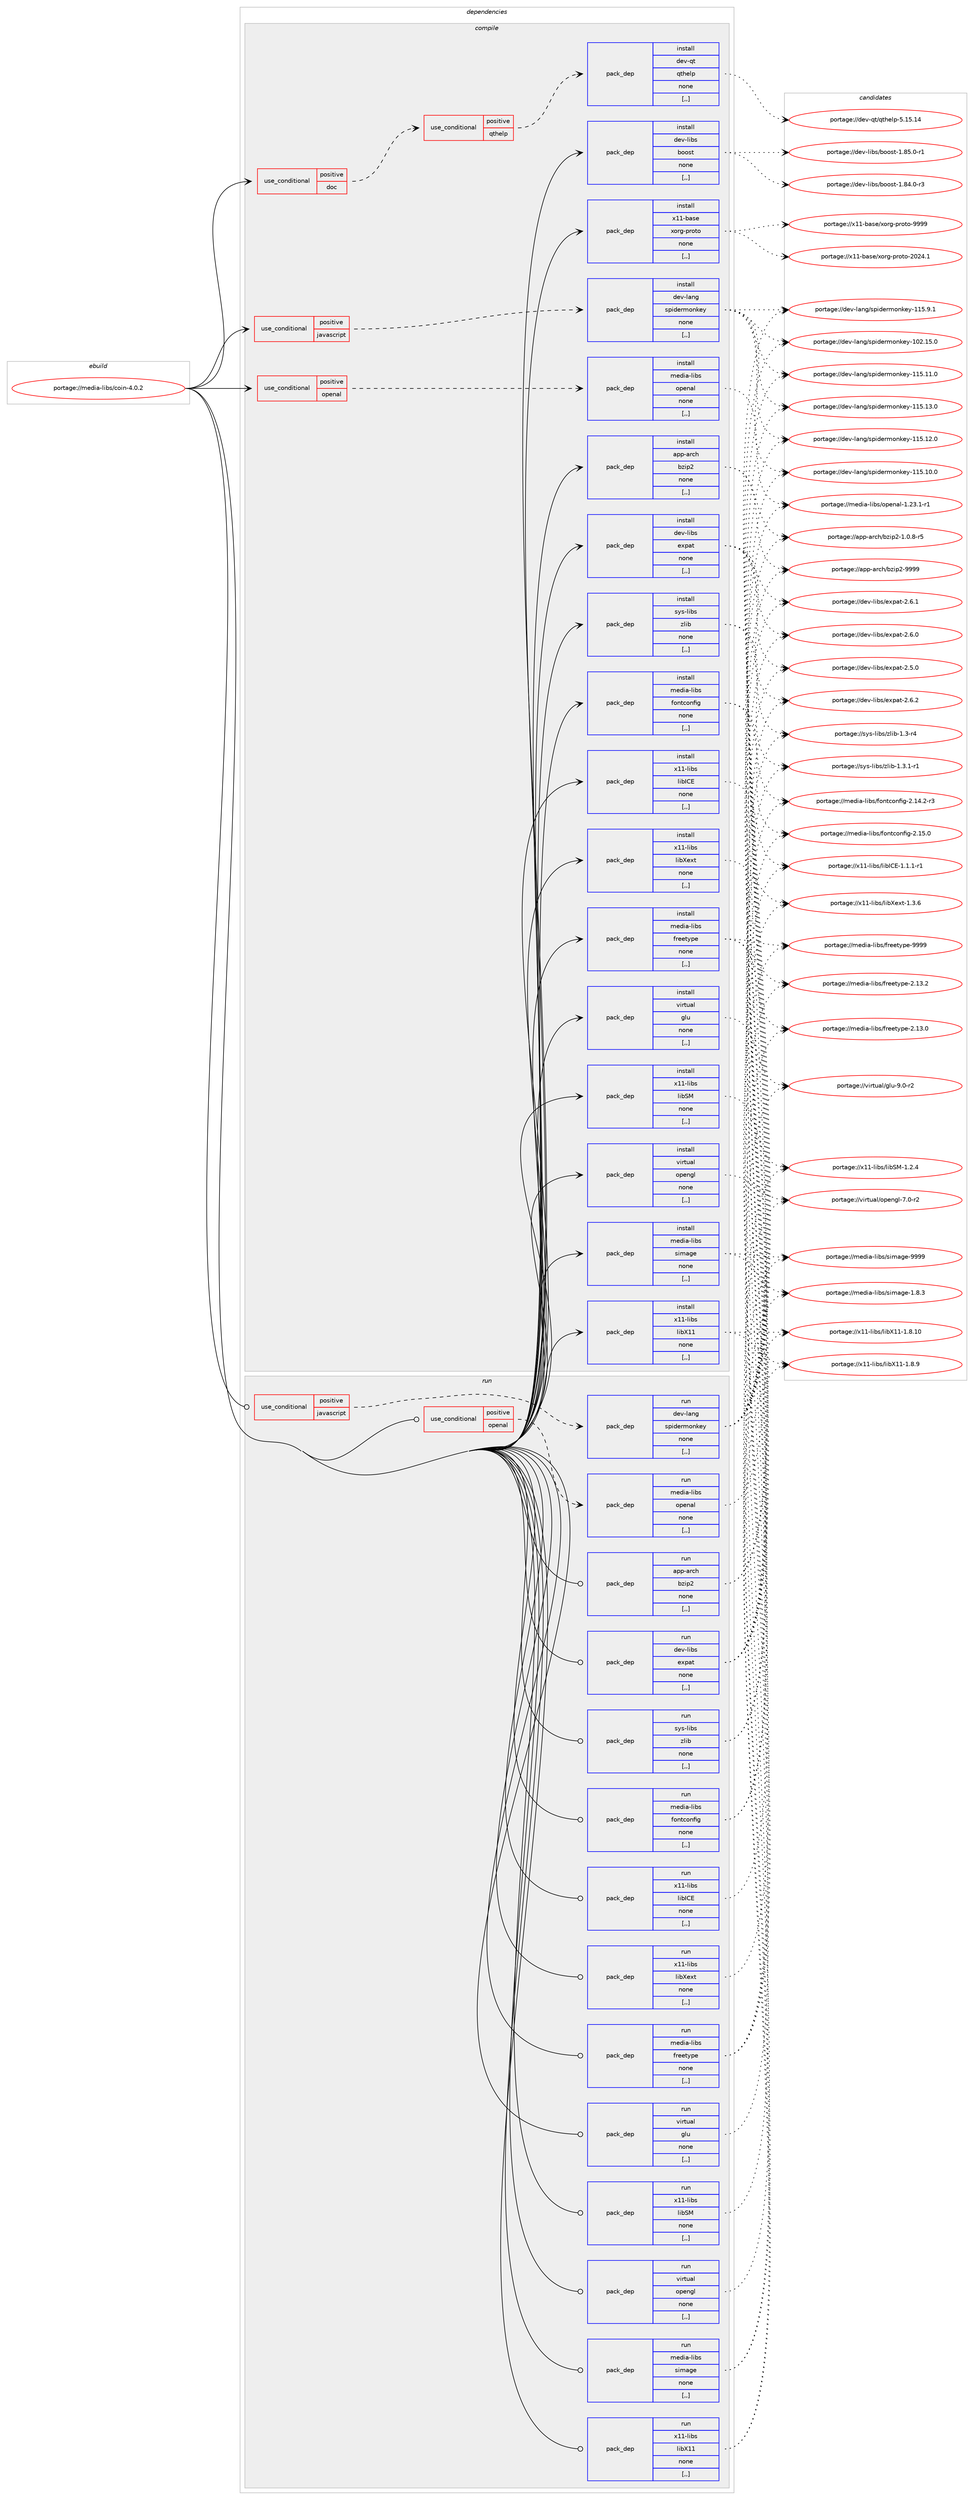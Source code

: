 digraph prolog {

# *************
# Graph options
# *************

newrank=true;
concentrate=true;
compound=true;
graph [rankdir=LR,fontname=Helvetica,fontsize=10,ranksep=1.5];#, ranksep=2.5, nodesep=0.2];
edge  [arrowhead=vee];
node  [fontname=Helvetica,fontsize=10];

# **********
# The ebuild
# **********

subgraph cluster_leftcol {
color=gray;
label=<<i>ebuild</i>>;
id [label="portage://media-libs/coin-4.0.2", color=red, width=4, href="../media-libs/coin-4.0.2.svg"];
}

# ****************
# The dependencies
# ****************

subgraph cluster_midcol {
color=gray;
label=<<i>dependencies</i>>;
subgraph cluster_compile {
fillcolor="#eeeeee";
style=filled;
label=<<i>compile</i>>;
subgraph cond74529 {
dependency296209 [label=<<TABLE BORDER="0" CELLBORDER="1" CELLSPACING="0" CELLPADDING="4"><TR><TD ROWSPAN="3" CELLPADDING="10">use_conditional</TD></TR><TR><TD>positive</TD></TR><TR><TD>doc</TD></TR></TABLE>>, shape=none, color=red];
subgraph cond74530 {
dependency296210 [label=<<TABLE BORDER="0" CELLBORDER="1" CELLSPACING="0" CELLPADDING="4"><TR><TD ROWSPAN="3" CELLPADDING="10">use_conditional</TD></TR><TR><TD>positive</TD></TR><TR><TD>qthelp</TD></TR></TABLE>>, shape=none, color=red];
subgraph pack219326 {
dependency296211 [label=<<TABLE BORDER="0" CELLBORDER="1" CELLSPACING="0" CELLPADDING="4" WIDTH="220"><TR><TD ROWSPAN="6" CELLPADDING="30">pack_dep</TD></TR><TR><TD WIDTH="110">install</TD></TR><TR><TD>dev-qt</TD></TR><TR><TD>qthelp</TD></TR><TR><TD>none</TD></TR><TR><TD>[,,]</TD></TR></TABLE>>, shape=none, color=blue];
}
dependency296210:e -> dependency296211:w [weight=20,style="dashed",arrowhead="vee"];
}
dependency296209:e -> dependency296210:w [weight=20,style="dashed",arrowhead="vee"];
}
id:e -> dependency296209:w [weight=20,style="solid",arrowhead="vee"];
subgraph cond74531 {
dependency296212 [label=<<TABLE BORDER="0" CELLBORDER="1" CELLSPACING="0" CELLPADDING="4"><TR><TD ROWSPAN="3" CELLPADDING="10">use_conditional</TD></TR><TR><TD>positive</TD></TR><TR><TD>javascript</TD></TR></TABLE>>, shape=none, color=red];
subgraph pack219327 {
dependency296213 [label=<<TABLE BORDER="0" CELLBORDER="1" CELLSPACING="0" CELLPADDING="4" WIDTH="220"><TR><TD ROWSPAN="6" CELLPADDING="30">pack_dep</TD></TR><TR><TD WIDTH="110">install</TD></TR><TR><TD>dev-lang</TD></TR><TR><TD>spidermonkey</TD></TR><TR><TD>none</TD></TR><TR><TD>[,,]</TD></TR></TABLE>>, shape=none, color=blue];
}
dependency296212:e -> dependency296213:w [weight=20,style="dashed",arrowhead="vee"];
}
id:e -> dependency296212:w [weight=20,style="solid",arrowhead="vee"];
subgraph cond74532 {
dependency296214 [label=<<TABLE BORDER="0" CELLBORDER="1" CELLSPACING="0" CELLPADDING="4"><TR><TD ROWSPAN="3" CELLPADDING="10">use_conditional</TD></TR><TR><TD>positive</TD></TR><TR><TD>openal</TD></TR></TABLE>>, shape=none, color=red];
subgraph pack219328 {
dependency296215 [label=<<TABLE BORDER="0" CELLBORDER="1" CELLSPACING="0" CELLPADDING="4" WIDTH="220"><TR><TD ROWSPAN="6" CELLPADDING="30">pack_dep</TD></TR><TR><TD WIDTH="110">install</TD></TR><TR><TD>media-libs</TD></TR><TR><TD>openal</TD></TR><TR><TD>none</TD></TR><TR><TD>[,,]</TD></TR></TABLE>>, shape=none, color=blue];
}
dependency296214:e -> dependency296215:w [weight=20,style="dashed",arrowhead="vee"];
}
id:e -> dependency296214:w [weight=20,style="solid",arrowhead="vee"];
subgraph pack219329 {
dependency296216 [label=<<TABLE BORDER="0" CELLBORDER="1" CELLSPACING="0" CELLPADDING="4" WIDTH="220"><TR><TD ROWSPAN="6" CELLPADDING="30">pack_dep</TD></TR><TR><TD WIDTH="110">install</TD></TR><TR><TD>app-arch</TD></TR><TR><TD>bzip2</TD></TR><TR><TD>none</TD></TR><TR><TD>[,,]</TD></TR></TABLE>>, shape=none, color=blue];
}
id:e -> dependency296216:w [weight=20,style="solid",arrowhead="vee"];
subgraph pack219330 {
dependency296217 [label=<<TABLE BORDER="0" CELLBORDER="1" CELLSPACING="0" CELLPADDING="4" WIDTH="220"><TR><TD ROWSPAN="6" CELLPADDING="30">pack_dep</TD></TR><TR><TD WIDTH="110">install</TD></TR><TR><TD>dev-libs</TD></TR><TR><TD>boost</TD></TR><TR><TD>none</TD></TR><TR><TD>[,,]</TD></TR></TABLE>>, shape=none, color=blue];
}
id:e -> dependency296217:w [weight=20,style="solid",arrowhead="vee"];
subgraph pack219331 {
dependency296218 [label=<<TABLE BORDER="0" CELLBORDER="1" CELLSPACING="0" CELLPADDING="4" WIDTH="220"><TR><TD ROWSPAN="6" CELLPADDING="30">pack_dep</TD></TR><TR><TD WIDTH="110">install</TD></TR><TR><TD>dev-libs</TD></TR><TR><TD>expat</TD></TR><TR><TD>none</TD></TR><TR><TD>[,,]</TD></TR></TABLE>>, shape=none, color=blue];
}
id:e -> dependency296218:w [weight=20,style="solid",arrowhead="vee"];
subgraph pack219332 {
dependency296219 [label=<<TABLE BORDER="0" CELLBORDER="1" CELLSPACING="0" CELLPADDING="4" WIDTH="220"><TR><TD ROWSPAN="6" CELLPADDING="30">pack_dep</TD></TR><TR><TD WIDTH="110">install</TD></TR><TR><TD>media-libs</TD></TR><TR><TD>fontconfig</TD></TR><TR><TD>none</TD></TR><TR><TD>[,,]</TD></TR></TABLE>>, shape=none, color=blue];
}
id:e -> dependency296219:w [weight=20,style="solid",arrowhead="vee"];
subgraph pack219333 {
dependency296220 [label=<<TABLE BORDER="0" CELLBORDER="1" CELLSPACING="0" CELLPADDING="4" WIDTH="220"><TR><TD ROWSPAN="6" CELLPADDING="30">pack_dep</TD></TR><TR><TD WIDTH="110">install</TD></TR><TR><TD>media-libs</TD></TR><TR><TD>freetype</TD></TR><TR><TD>none</TD></TR><TR><TD>[,,]</TD></TR></TABLE>>, shape=none, color=blue];
}
id:e -> dependency296220:w [weight=20,style="solid",arrowhead="vee"];
subgraph pack219334 {
dependency296221 [label=<<TABLE BORDER="0" CELLBORDER="1" CELLSPACING="0" CELLPADDING="4" WIDTH="220"><TR><TD ROWSPAN="6" CELLPADDING="30">pack_dep</TD></TR><TR><TD WIDTH="110">install</TD></TR><TR><TD>media-libs</TD></TR><TR><TD>simage</TD></TR><TR><TD>none</TD></TR><TR><TD>[,,]</TD></TR></TABLE>>, shape=none, color=blue];
}
id:e -> dependency296221:w [weight=20,style="solid",arrowhead="vee"];
subgraph pack219335 {
dependency296222 [label=<<TABLE BORDER="0" CELLBORDER="1" CELLSPACING="0" CELLPADDING="4" WIDTH="220"><TR><TD ROWSPAN="6" CELLPADDING="30">pack_dep</TD></TR><TR><TD WIDTH="110">install</TD></TR><TR><TD>sys-libs</TD></TR><TR><TD>zlib</TD></TR><TR><TD>none</TD></TR><TR><TD>[,,]</TD></TR></TABLE>>, shape=none, color=blue];
}
id:e -> dependency296222:w [weight=20,style="solid",arrowhead="vee"];
subgraph pack219336 {
dependency296223 [label=<<TABLE BORDER="0" CELLBORDER="1" CELLSPACING="0" CELLPADDING="4" WIDTH="220"><TR><TD ROWSPAN="6" CELLPADDING="30">pack_dep</TD></TR><TR><TD WIDTH="110">install</TD></TR><TR><TD>virtual</TD></TR><TR><TD>glu</TD></TR><TR><TD>none</TD></TR><TR><TD>[,,]</TD></TR></TABLE>>, shape=none, color=blue];
}
id:e -> dependency296223:w [weight=20,style="solid",arrowhead="vee"];
subgraph pack219337 {
dependency296224 [label=<<TABLE BORDER="0" CELLBORDER="1" CELLSPACING="0" CELLPADDING="4" WIDTH="220"><TR><TD ROWSPAN="6" CELLPADDING="30">pack_dep</TD></TR><TR><TD WIDTH="110">install</TD></TR><TR><TD>virtual</TD></TR><TR><TD>opengl</TD></TR><TR><TD>none</TD></TR><TR><TD>[,,]</TD></TR></TABLE>>, shape=none, color=blue];
}
id:e -> dependency296224:w [weight=20,style="solid",arrowhead="vee"];
subgraph pack219338 {
dependency296225 [label=<<TABLE BORDER="0" CELLBORDER="1" CELLSPACING="0" CELLPADDING="4" WIDTH="220"><TR><TD ROWSPAN="6" CELLPADDING="30">pack_dep</TD></TR><TR><TD WIDTH="110">install</TD></TR><TR><TD>x11-base</TD></TR><TR><TD>xorg-proto</TD></TR><TR><TD>none</TD></TR><TR><TD>[,,]</TD></TR></TABLE>>, shape=none, color=blue];
}
id:e -> dependency296225:w [weight=20,style="solid",arrowhead="vee"];
subgraph pack219339 {
dependency296226 [label=<<TABLE BORDER="0" CELLBORDER="1" CELLSPACING="0" CELLPADDING="4" WIDTH="220"><TR><TD ROWSPAN="6" CELLPADDING="30">pack_dep</TD></TR><TR><TD WIDTH="110">install</TD></TR><TR><TD>x11-libs</TD></TR><TR><TD>libICE</TD></TR><TR><TD>none</TD></TR><TR><TD>[,,]</TD></TR></TABLE>>, shape=none, color=blue];
}
id:e -> dependency296226:w [weight=20,style="solid",arrowhead="vee"];
subgraph pack219340 {
dependency296227 [label=<<TABLE BORDER="0" CELLBORDER="1" CELLSPACING="0" CELLPADDING="4" WIDTH="220"><TR><TD ROWSPAN="6" CELLPADDING="30">pack_dep</TD></TR><TR><TD WIDTH="110">install</TD></TR><TR><TD>x11-libs</TD></TR><TR><TD>libSM</TD></TR><TR><TD>none</TD></TR><TR><TD>[,,]</TD></TR></TABLE>>, shape=none, color=blue];
}
id:e -> dependency296227:w [weight=20,style="solid",arrowhead="vee"];
subgraph pack219341 {
dependency296228 [label=<<TABLE BORDER="0" CELLBORDER="1" CELLSPACING="0" CELLPADDING="4" WIDTH="220"><TR><TD ROWSPAN="6" CELLPADDING="30">pack_dep</TD></TR><TR><TD WIDTH="110">install</TD></TR><TR><TD>x11-libs</TD></TR><TR><TD>libX11</TD></TR><TR><TD>none</TD></TR><TR><TD>[,,]</TD></TR></TABLE>>, shape=none, color=blue];
}
id:e -> dependency296228:w [weight=20,style="solid",arrowhead="vee"];
subgraph pack219342 {
dependency296229 [label=<<TABLE BORDER="0" CELLBORDER="1" CELLSPACING="0" CELLPADDING="4" WIDTH="220"><TR><TD ROWSPAN="6" CELLPADDING="30">pack_dep</TD></TR><TR><TD WIDTH="110">install</TD></TR><TR><TD>x11-libs</TD></TR><TR><TD>libXext</TD></TR><TR><TD>none</TD></TR><TR><TD>[,,]</TD></TR></TABLE>>, shape=none, color=blue];
}
id:e -> dependency296229:w [weight=20,style="solid",arrowhead="vee"];
}
subgraph cluster_compileandrun {
fillcolor="#eeeeee";
style=filled;
label=<<i>compile and run</i>>;
}
subgraph cluster_run {
fillcolor="#eeeeee";
style=filled;
label=<<i>run</i>>;
subgraph cond74533 {
dependency296230 [label=<<TABLE BORDER="0" CELLBORDER="1" CELLSPACING="0" CELLPADDING="4"><TR><TD ROWSPAN="3" CELLPADDING="10">use_conditional</TD></TR><TR><TD>positive</TD></TR><TR><TD>javascript</TD></TR></TABLE>>, shape=none, color=red];
subgraph pack219343 {
dependency296231 [label=<<TABLE BORDER="0" CELLBORDER="1" CELLSPACING="0" CELLPADDING="4" WIDTH="220"><TR><TD ROWSPAN="6" CELLPADDING="30">pack_dep</TD></TR><TR><TD WIDTH="110">run</TD></TR><TR><TD>dev-lang</TD></TR><TR><TD>spidermonkey</TD></TR><TR><TD>none</TD></TR><TR><TD>[,,]</TD></TR></TABLE>>, shape=none, color=blue];
}
dependency296230:e -> dependency296231:w [weight=20,style="dashed",arrowhead="vee"];
}
id:e -> dependency296230:w [weight=20,style="solid",arrowhead="odot"];
subgraph cond74534 {
dependency296232 [label=<<TABLE BORDER="0" CELLBORDER="1" CELLSPACING="0" CELLPADDING="4"><TR><TD ROWSPAN="3" CELLPADDING="10">use_conditional</TD></TR><TR><TD>positive</TD></TR><TR><TD>openal</TD></TR></TABLE>>, shape=none, color=red];
subgraph pack219344 {
dependency296233 [label=<<TABLE BORDER="0" CELLBORDER="1" CELLSPACING="0" CELLPADDING="4" WIDTH="220"><TR><TD ROWSPAN="6" CELLPADDING="30">pack_dep</TD></TR><TR><TD WIDTH="110">run</TD></TR><TR><TD>media-libs</TD></TR><TR><TD>openal</TD></TR><TR><TD>none</TD></TR><TR><TD>[,,]</TD></TR></TABLE>>, shape=none, color=blue];
}
dependency296232:e -> dependency296233:w [weight=20,style="dashed",arrowhead="vee"];
}
id:e -> dependency296232:w [weight=20,style="solid",arrowhead="odot"];
subgraph pack219345 {
dependency296234 [label=<<TABLE BORDER="0" CELLBORDER="1" CELLSPACING="0" CELLPADDING="4" WIDTH="220"><TR><TD ROWSPAN="6" CELLPADDING="30">pack_dep</TD></TR><TR><TD WIDTH="110">run</TD></TR><TR><TD>app-arch</TD></TR><TR><TD>bzip2</TD></TR><TR><TD>none</TD></TR><TR><TD>[,,]</TD></TR></TABLE>>, shape=none, color=blue];
}
id:e -> dependency296234:w [weight=20,style="solid",arrowhead="odot"];
subgraph pack219346 {
dependency296235 [label=<<TABLE BORDER="0" CELLBORDER="1" CELLSPACING="0" CELLPADDING="4" WIDTH="220"><TR><TD ROWSPAN="6" CELLPADDING="30">pack_dep</TD></TR><TR><TD WIDTH="110">run</TD></TR><TR><TD>dev-libs</TD></TR><TR><TD>expat</TD></TR><TR><TD>none</TD></TR><TR><TD>[,,]</TD></TR></TABLE>>, shape=none, color=blue];
}
id:e -> dependency296235:w [weight=20,style="solid",arrowhead="odot"];
subgraph pack219347 {
dependency296236 [label=<<TABLE BORDER="0" CELLBORDER="1" CELLSPACING="0" CELLPADDING="4" WIDTH="220"><TR><TD ROWSPAN="6" CELLPADDING="30">pack_dep</TD></TR><TR><TD WIDTH="110">run</TD></TR><TR><TD>media-libs</TD></TR><TR><TD>fontconfig</TD></TR><TR><TD>none</TD></TR><TR><TD>[,,]</TD></TR></TABLE>>, shape=none, color=blue];
}
id:e -> dependency296236:w [weight=20,style="solid",arrowhead="odot"];
subgraph pack219348 {
dependency296237 [label=<<TABLE BORDER="0" CELLBORDER="1" CELLSPACING="0" CELLPADDING="4" WIDTH="220"><TR><TD ROWSPAN="6" CELLPADDING="30">pack_dep</TD></TR><TR><TD WIDTH="110">run</TD></TR><TR><TD>media-libs</TD></TR><TR><TD>freetype</TD></TR><TR><TD>none</TD></TR><TR><TD>[,,]</TD></TR></TABLE>>, shape=none, color=blue];
}
id:e -> dependency296237:w [weight=20,style="solid",arrowhead="odot"];
subgraph pack219349 {
dependency296238 [label=<<TABLE BORDER="0" CELLBORDER="1" CELLSPACING="0" CELLPADDING="4" WIDTH="220"><TR><TD ROWSPAN="6" CELLPADDING="30">pack_dep</TD></TR><TR><TD WIDTH="110">run</TD></TR><TR><TD>media-libs</TD></TR><TR><TD>simage</TD></TR><TR><TD>none</TD></TR><TR><TD>[,,]</TD></TR></TABLE>>, shape=none, color=blue];
}
id:e -> dependency296238:w [weight=20,style="solid",arrowhead="odot"];
subgraph pack219350 {
dependency296239 [label=<<TABLE BORDER="0" CELLBORDER="1" CELLSPACING="0" CELLPADDING="4" WIDTH="220"><TR><TD ROWSPAN="6" CELLPADDING="30">pack_dep</TD></TR><TR><TD WIDTH="110">run</TD></TR><TR><TD>sys-libs</TD></TR><TR><TD>zlib</TD></TR><TR><TD>none</TD></TR><TR><TD>[,,]</TD></TR></TABLE>>, shape=none, color=blue];
}
id:e -> dependency296239:w [weight=20,style="solid",arrowhead="odot"];
subgraph pack219351 {
dependency296240 [label=<<TABLE BORDER="0" CELLBORDER="1" CELLSPACING="0" CELLPADDING="4" WIDTH="220"><TR><TD ROWSPAN="6" CELLPADDING="30">pack_dep</TD></TR><TR><TD WIDTH="110">run</TD></TR><TR><TD>virtual</TD></TR><TR><TD>glu</TD></TR><TR><TD>none</TD></TR><TR><TD>[,,]</TD></TR></TABLE>>, shape=none, color=blue];
}
id:e -> dependency296240:w [weight=20,style="solid",arrowhead="odot"];
subgraph pack219352 {
dependency296241 [label=<<TABLE BORDER="0" CELLBORDER="1" CELLSPACING="0" CELLPADDING="4" WIDTH="220"><TR><TD ROWSPAN="6" CELLPADDING="30">pack_dep</TD></TR><TR><TD WIDTH="110">run</TD></TR><TR><TD>virtual</TD></TR><TR><TD>opengl</TD></TR><TR><TD>none</TD></TR><TR><TD>[,,]</TD></TR></TABLE>>, shape=none, color=blue];
}
id:e -> dependency296241:w [weight=20,style="solid",arrowhead="odot"];
subgraph pack219353 {
dependency296242 [label=<<TABLE BORDER="0" CELLBORDER="1" CELLSPACING="0" CELLPADDING="4" WIDTH="220"><TR><TD ROWSPAN="6" CELLPADDING="30">pack_dep</TD></TR><TR><TD WIDTH="110">run</TD></TR><TR><TD>x11-libs</TD></TR><TR><TD>libICE</TD></TR><TR><TD>none</TD></TR><TR><TD>[,,]</TD></TR></TABLE>>, shape=none, color=blue];
}
id:e -> dependency296242:w [weight=20,style="solid",arrowhead="odot"];
subgraph pack219354 {
dependency296243 [label=<<TABLE BORDER="0" CELLBORDER="1" CELLSPACING="0" CELLPADDING="4" WIDTH="220"><TR><TD ROWSPAN="6" CELLPADDING="30">pack_dep</TD></TR><TR><TD WIDTH="110">run</TD></TR><TR><TD>x11-libs</TD></TR><TR><TD>libSM</TD></TR><TR><TD>none</TD></TR><TR><TD>[,,]</TD></TR></TABLE>>, shape=none, color=blue];
}
id:e -> dependency296243:w [weight=20,style="solid",arrowhead="odot"];
subgraph pack219355 {
dependency296244 [label=<<TABLE BORDER="0" CELLBORDER="1" CELLSPACING="0" CELLPADDING="4" WIDTH="220"><TR><TD ROWSPAN="6" CELLPADDING="30">pack_dep</TD></TR><TR><TD WIDTH="110">run</TD></TR><TR><TD>x11-libs</TD></TR><TR><TD>libX11</TD></TR><TR><TD>none</TD></TR><TR><TD>[,,]</TD></TR></TABLE>>, shape=none, color=blue];
}
id:e -> dependency296244:w [weight=20,style="solid",arrowhead="odot"];
subgraph pack219356 {
dependency296245 [label=<<TABLE BORDER="0" CELLBORDER="1" CELLSPACING="0" CELLPADDING="4" WIDTH="220"><TR><TD ROWSPAN="6" CELLPADDING="30">pack_dep</TD></TR><TR><TD WIDTH="110">run</TD></TR><TR><TD>x11-libs</TD></TR><TR><TD>libXext</TD></TR><TR><TD>none</TD></TR><TR><TD>[,,]</TD></TR></TABLE>>, shape=none, color=blue];
}
id:e -> dependency296245:w [weight=20,style="solid",arrowhead="odot"];
}
}

# **************
# The candidates
# **************

subgraph cluster_choices {
rank=same;
color=gray;
label=<<i>candidates</i>>;

subgraph choice219326 {
color=black;
nodesep=1;
choice10010111845113116471131161041011081124553464953464952 [label="portage://dev-qt/qthelp-5.15.14", color=red, width=4,href="../dev-qt/qthelp-5.15.14.svg"];
dependency296211:e -> choice10010111845113116471131161041011081124553464953464952:w [style=dotted,weight="100"];
}
subgraph choice219327 {
color=black;
nodesep=1;
choice100101118451089711010347115112105100101114109111110107101121454949534649514648 [label="portage://dev-lang/spidermonkey-115.13.0", color=red, width=4,href="../dev-lang/spidermonkey-115.13.0.svg"];
choice100101118451089711010347115112105100101114109111110107101121454949534649504648 [label="portage://dev-lang/spidermonkey-115.12.0", color=red, width=4,href="../dev-lang/spidermonkey-115.12.0.svg"];
choice100101118451089711010347115112105100101114109111110107101121454949534649494648 [label="portage://dev-lang/spidermonkey-115.11.0", color=red, width=4,href="../dev-lang/spidermonkey-115.11.0.svg"];
choice100101118451089711010347115112105100101114109111110107101121454949534649484648 [label="portage://dev-lang/spidermonkey-115.10.0", color=red, width=4,href="../dev-lang/spidermonkey-115.10.0.svg"];
choice1001011184510897110103471151121051001011141091111101071011214549495346574649 [label="portage://dev-lang/spidermonkey-115.9.1", color=red, width=4,href="../dev-lang/spidermonkey-115.9.1.svg"];
choice100101118451089711010347115112105100101114109111110107101121454948504649534648 [label="portage://dev-lang/spidermonkey-102.15.0", color=red, width=4,href="../dev-lang/spidermonkey-102.15.0.svg"];
dependency296213:e -> choice100101118451089711010347115112105100101114109111110107101121454949534649514648:w [style=dotted,weight="100"];
dependency296213:e -> choice100101118451089711010347115112105100101114109111110107101121454949534649504648:w [style=dotted,weight="100"];
dependency296213:e -> choice100101118451089711010347115112105100101114109111110107101121454949534649494648:w [style=dotted,weight="100"];
dependency296213:e -> choice100101118451089711010347115112105100101114109111110107101121454949534649484648:w [style=dotted,weight="100"];
dependency296213:e -> choice1001011184510897110103471151121051001011141091111101071011214549495346574649:w [style=dotted,weight="100"];
dependency296213:e -> choice100101118451089711010347115112105100101114109111110107101121454948504649534648:w [style=dotted,weight="100"];
}
subgraph choice219328 {
color=black;
nodesep=1;
choice1091011001059745108105981154711111210111097108454946505146494511449 [label="portage://media-libs/openal-1.23.1-r1", color=red, width=4,href="../media-libs/openal-1.23.1-r1.svg"];
dependency296215:e -> choice1091011001059745108105981154711111210111097108454946505146494511449:w [style=dotted,weight="100"];
}
subgraph choice219329 {
color=black;
nodesep=1;
choice971121124597114991044798122105112504557575757 [label="portage://app-arch/bzip2-9999", color=red, width=4,href="../app-arch/bzip2-9999.svg"];
choice971121124597114991044798122105112504549464846564511453 [label="portage://app-arch/bzip2-1.0.8-r5", color=red, width=4,href="../app-arch/bzip2-1.0.8-r5.svg"];
dependency296216:e -> choice971121124597114991044798122105112504557575757:w [style=dotted,weight="100"];
dependency296216:e -> choice971121124597114991044798122105112504549464846564511453:w [style=dotted,weight="100"];
}
subgraph choice219330 {
color=black;
nodesep=1;
choice10010111845108105981154798111111115116454946565346484511449 [label="portage://dev-libs/boost-1.85.0-r1", color=red, width=4,href="../dev-libs/boost-1.85.0-r1.svg"];
choice10010111845108105981154798111111115116454946565246484511451 [label="portage://dev-libs/boost-1.84.0-r3", color=red, width=4,href="../dev-libs/boost-1.84.0-r3.svg"];
dependency296217:e -> choice10010111845108105981154798111111115116454946565346484511449:w [style=dotted,weight="100"];
dependency296217:e -> choice10010111845108105981154798111111115116454946565246484511451:w [style=dotted,weight="100"];
}
subgraph choice219331 {
color=black;
nodesep=1;
choice10010111845108105981154710112011297116455046544650 [label="portage://dev-libs/expat-2.6.2", color=red, width=4,href="../dev-libs/expat-2.6.2.svg"];
choice10010111845108105981154710112011297116455046544649 [label="portage://dev-libs/expat-2.6.1", color=red, width=4,href="../dev-libs/expat-2.6.1.svg"];
choice10010111845108105981154710112011297116455046544648 [label="portage://dev-libs/expat-2.6.0", color=red, width=4,href="../dev-libs/expat-2.6.0.svg"];
choice10010111845108105981154710112011297116455046534648 [label="portage://dev-libs/expat-2.5.0", color=red, width=4,href="../dev-libs/expat-2.5.0.svg"];
dependency296218:e -> choice10010111845108105981154710112011297116455046544650:w [style=dotted,weight="100"];
dependency296218:e -> choice10010111845108105981154710112011297116455046544649:w [style=dotted,weight="100"];
dependency296218:e -> choice10010111845108105981154710112011297116455046544648:w [style=dotted,weight="100"];
dependency296218:e -> choice10010111845108105981154710112011297116455046534648:w [style=dotted,weight="100"];
}
subgraph choice219332 {
color=black;
nodesep=1;
choice109101100105974510810598115471021111101169911111010210510345504649534648 [label="portage://media-libs/fontconfig-2.15.0", color=red, width=4,href="../media-libs/fontconfig-2.15.0.svg"];
choice1091011001059745108105981154710211111011699111110102105103455046495246504511451 [label="portage://media-libs/fontconfig-2.14.2-r3", color=red, width=4,href="../media-libs/fontconfig-2.14.2-r3.svg"];
dependency296219:e -> choice109101100105974510810598115471021111101169911111010210510345504649534648:w [style=dotted,weight="100"];
dependency296219:e -> choice1091011001059745108105981154710211111011699111110102105103455046495246504511451:w [style=dotted,weight="100"];
}
subgraph choice219333 {
color=black;
nodesep=1;
choice109101100105974510810598115471021141011011161211121014557575757 [label="portage://media-libs/freetype-9999", color=red, width=4,href="../media-libs/freetype-9999.svg"];
choice1091011001059745108105981154710211410110111612111210145504649514650 [label="portage://media-libs/freetype-2.13.2", color=red, width=4,href="../media-libs/freetype-2.13.2.svg"];
choice1091011001059745108105981154710211410110111612111210145504649514648 [label="portage://media-libs/freetype-2.13.0", color=red, width=4,href="../media-libs/freetype-2.13.0.svg"];
dependency296220:e -> choice109101100105974510810598115471021141011011161211121014557575757:w [style=dotted,weight="100"];
dependency296220:e -> choice1091011001059745108105981154710211410110111612111210145504649514650:w [style=dotted,weight="100"];
dependency296220:e -> choice1091011001059745108105981154710211410110111612111210145504649514648:w [style=dotted,weight="100"];
}
subgraph choice219334 {
color=black;
nodesep=1;
choice10910110010597451081059811547115105109971031014557575757 [label="portage://media-libs/simage-9999", color=red, width=4,href="../media-libs/simage-9999.svg"];
choice1091011001059745108105981154711510510997103101454946564651 [label="portage://media-libs/simage-1.8.3", color=red, width=4,href="../media-libs/simage-1.8.3.svg"];
dependency296221:e -> choice10910110010597451081059811547115105109971031014557575757:w [style=dotted,weight="100"];
dependency296221:e -> choice1091011001059745108105981154711510510997103101454946564651:w [style=dotted,weight="100"];
}
subgraph choice219335 {
color=black;
nodesep=1;
choice115121115451081059811547122108105984549465146494511449 [label="portage://sys-libs/zlib-1.3.1-r1", color=red, width=4,href="../sys-libs/zlib-1.3.1-r1.svg"];
choice11512111545108105981154712210810598454946514511452 [label="portage://sys-libs/zlib-1.3-r4", color=red, width=4,href="../sys-libs/zlib-1.3-r4.svg"];
dependency296222:e -> choice115121115451081059811547122108105984549465146494511449:w [style=dotted,weight="100"];
dependency296222:e -> choice11512111545108105981154712210810598454946514511452:w [style=dotted,weight="100"];
}
subgraph choice219336 {
color=black;
nodesep=1;
choice1181051141161179710847103108117455746484511450 [label="portage://virtual/glu-9.0-r2", color=red, width=4,href="../virtual/glu-9.0-r2.svg"];
dependency296223:e -> choice1181051141161179710847103108117455746484511450:w [style=dotted,weight="100"];
}
subgraph choice219337 {
color=black;
nodesep=1;
choice1181051141161179710847111112101110103108455546484511450 [label="portage://virtual/opengl-7.0-r2", color=red, width=4,href="../virtual/opengl-7.0-r2.svg"];
dependency296224:e -> choice1181051141161179710847111112101110103108455546484511450:w [style=dotted,weight="100"];
}
subgraph choice219338 {
color=black;
nodesep=1;
choice120494945989711510147120111114103451121141111161114557575757 [label="portage://x11-base/xorg-proto-9999", color=red, width=4,href="../x11-base/xorg-proto-9999.svg"];
choice1204949459897115101471201111141034511211411111611145504850524649 [label="portage://x11-base/xorg-proto-2024.1", color=red, width=4,href="../x11-base/xorg-proto-2024.1.svg"];
dependency296225:e -> choice120494945989711510147120111114103451121141111161114557575757:w [style=dotted,weight="100"];
dependency296225:e -> choice1204949459897115101471201111141034511211411111611145504850524649:w [style=dotted,weight="100"];
}
subgraph choice219339 {
color=black;
nodesep=1;
choice1204949451081059811547108105987367694549464946494511449 [label="portage://x11-libs/libICE-1.1.1-r1", color=red, width=4,href="../x11-libs/libICE-1.1.1-r1.svg"];
dependency296226:e -> choice1204949451081059811547108105987367694549464946494511449:w [style=dotted,weight="100"];
}
subgraph choice219340 {
color=black;
nodesep=1;
choice1204949451081059811547108105988377454946504652 [label="portage://x11-libs/libSM-1.2.4", color=red, width=4,href="../x11-libs/libSM-1.2.4.svg"];
dependency296227:e -> choice1204949451081059811547108105988377454946504652:w [style=dotted,weight="100"];
}
subgraph choice219341 {
color=black;
nodesep=1;
choice12049494510810598115471081059888494945494656464948 [label="portage://x11-libs/libX11-1.8.10", color=red, width=4,href="../x11-libs/libX11-1.8.10.svg"];
choice120494945108105981154710810598884949454946564657 [label="portage://x11-libs/libX11-1.8.9", color=red, width=4,href="../x11-libs/libX11-1.8.9.svg"];
dependency296228:e -> choice12049494510810598115471081059888494945494656464948:w [style=dotted,weight="100"];
dependency296228:e -> choice120494945108105981154710810598884949454946564657:w [style=dotted,weight="100"];
}
subgraph choice219342 {
color=black;
nodesep=1;
choice12049494510810598115471081059888101120116454946514654 [label="portage://x11-libs/libXext-1.3.6", color=red, width=4,href="../x11-libs/libXext-1.3.6.svg"];
dependency296229:e -> choice12049494510810598115471081059888101120116454946514654:w [style=dotted,weight="100"];
}
subgraph choice219343 {
color=black;
nodesep=1;
choice100101118451089711010347115112105100101114109111110107101121454949534649514648 [label="portage://dev-lang/spidermonkey-115.13.0", color=red, width=4,href="../dev-lang/spidermonkey-115.13.0.svg"];
choice100101118451089711010347115112105100101114109111110107101121454949534649504648 [label="portage://dev-lang/spidermonkey-115.12.0", color=red, width=4,href="../dev-lang/spidermonkey-115.12.0.svg"];
choice100101118451089711010347115112105100101114109111110107101121454949534649494648 [label="portage://dev-lang/spidermonkey-115.11.0", color=red, width=4,href="../dev-lang/spidermonkey-115.11.0.svg"];
choice100101118451089711010347115112105100101114109111110107101121454949534649484648 [label="portage://dev-lang/spidermonkey-115.10.0", color=red, width=4,href="../dev-lang/spidermonkey-115.10.0.svg"];
choice1001011184510897110103471151121051001011141091111101071011214549495346574649 [label="portage://dev-lang/spidermonkey-115.9.1", color=red, width=4,href="../dev-lang/spidermonkey-115.9.1.svg"];
choice100101118451089711010347115112105100101114109111110107101121454948504649534648 [label="portage://dev-lang/spidermonkey-102.15.0", color=red, width=4,href="../dev-lang/spidermonkey-102.15.0.svg"];
dependency296231:e -> choice100101118451089711010347115112105100101114109111110107101121454949534649514648:w [style=dotted,weight="100"];
dependency296231:e -> choice100101118451089711010347115112105100101114109111110107101121454949534649504648:w [style=dotted,weight="100"];
dependency296231:e -> choice100101118451089711010347115112105100101114109111110107101121454949534649494648:w [style=dotted,weight="100"];
dependency296231:e -> choice100101118451089711010347115112105100101114109111110107101121454949534649484648:w [style=dotted,weight="100"];
dependency296231:e -> choice1001011184510897110103471151121051001011141091111101071011214549495346574649:w [style=dotted,weight="100"];
dependency296231:e -> choice100101118451089711010347115112105100101114109111110107101121454948504649534648:w [style=dotted,weight="100"];
}
subgraph choice219344 {
color=black;
nodesep=1;
choice1091011001059745108105981154711111210111097108454946505146494511449 [label="portage://media-libs/openal-1.23.1-r1", color=red, width=4,href="../media-libs/openal-1.23.1-r1.svg"];
dependency296233:e -> choice1091011001059745108105981154711111210111097108454946505146494511449:w [style=dotted,weight="100"];
}
subgraph choice219345 {
color=black;
nodesep=1;
choice971121124597114991044798122105112504557575757 [label="portage://app-arch/bzip2-9999", color=red, width=4,href="../app-arch/bzip2-9999.svg"];
choice971121124597114991044798122105112504549464846564511453 [label="portage://app-arch/bzip2-1.0.8-r5", color=red, width=4,href="../app-arch/bzip2-1.0.8-r5.svg"];
dependency296234:e -> choice971121124597114991044798122105112504557575757:w [style=dotted,weight="100"];
dependency296234:e -> choice971121124597114991044798122105112504549464846564511453:w [style=dotted,weight="100"];
}
subgraph choice219346 {
color=black;
nodesep=1;
choice10010111845108105981154710112011297116455046544650 [label="portage://dev-libs/expat-2.6.2", color=red, width=4,href="../dev-libs/expat-2.6.2.svg"];
choice10010111845108105981154710112011297116455046544649 [label="portage://dev-libs/expat-2.6.1", color=red, width=4,href="../dev-libs/expat-2.6.1.svg"];
choice10010111845108105981154710112011297116455046544648 [label="portage://dev-libs/expat-2.6.0", color=red, width=4,href="../dev-libs/expat-2.6.0.svg"];
choice10010111845108105981154710112011297116455046534648 [label="portage://dev-libs/expat-2.5.0", color=red, width=4,href="../dev-libs/expat-2.5.0.svg"];
dependency296235:e -> choice10010111845108105981154710112011297116455046544650:w [style=dotted,weight="100"];
dependency296235:e -> choice10010111845108105981154710112011297116455046544649:w [style=dotted,weight="100"];
dependency296235:e -> choice10010111845108105981154710112011297116455046544648:w [style=dotted,weight="100"];
dependency296235:e -> choice10010111845108105981154710112011297116455046534648:w [style=dotted,weight="100"];
}
subgraph choice219347 {
color=black;
nodesep=1;
choice109101100105974510810598115471021111101169911111010210510345504649534648 [label="portage://media-libs/fontconfig-2.15.0", color=red, width=4,href="../media-libs/fontconfig-2.15.0.svg"];
choice1091011001059745108105981154710211111011699111110102105103455046495246504511451 [label="portage://media-libs/fontconfig-2.14.2-r3", color=red, width=4,href="../media-libs/fontconfig-2.14.2-r3.svg"];
dependency296236:e -> choice109101100105974510810598115471021111101169911111010210510345504649534648:w [style=dotted,weight="100"];
dependency296236:e -> choice1091011001059745108105981154710211111011699111110102105103455046495246504511451:w [style=dotted,weight="100"];
}
subgraph choice219348 {
color=black;
nodesep=1;
choice109101100105974510810598115471021141011011161211121014557575757 [label="portage://media-libs/freetype-9999", color=red, width=4,href="../media-libs/freetype-9999.svg"];
choice1091011001059745108105981154710211410110111612111210145504649514650 [label="portage://media-libs/freetype-2.13.2", color=red, width=4,href="../media-libs/freetype-2.13.2.svg"];
choice1091011001059745108105981154710211410110111612111210145504649514648 [label="portage://media-libs/freetype-2.13.0", color=red, width=4,href="../media-libs/freetype-2.13.0.svg"];
dependency296237:e -> choice109101100105974510810598115471021141011011161211121014557575757:w [style=dotted,weight="100"];
dependency296237:e -> choice1091011001059745108105981154710211410110111612111210145504649514650:w [style=dotted,weight="100"];
dependency296237:e -> choice1091011001059745108105981154710211410110111612111210145504649514648:w [style=dotted,weight="100"];
}
subgraph choice219349 {
color=black;
nodesep=1;
choice10910110010597451081059811547115105109971031014557575757 [label="portage://media-libs/simage-9999", color=red, width=4,href="../media-libs/simage-9999.svg"];
choice1091011001059745108105981154711510510997103101454946564651 [label="portage://media-libs/simage-1.8.3", color=red, width=4,href="../media-libs/simage-1.8.3.svg"];
dependency296238:e -> choice10910110010597451081059811547115105109971031014557575757:w [style=dotted,weight="100"];
dependency296238:e -> choice1091011001059745108105981154711510510997103101454946564651:w [style=dotted,weight="100"];
}
subgraph choice219350 {
color=black;
nodesep=1;
choice115121115451081059811547122108105984549465146494511449 [label="portage://sys-libs/zlib-1.3.1-r1", color=red, width=4,href="../sys-libs/zlib-1.3.1-r1.svg"];
choice11512111545108105981154712210810598454946514511452 [label="portage://sys-libs/zlib-1.3-r4", color=red, width=4,href="../sys-libs/zlib-1.3-r4.svg"];
dependency296239:e -> choice115121115451081059811547122108105984549465146494511449:w [style=dotted,weight="100"];
dependency296239:e -> choice11512111545108105981154712210810598454946514511452:w [style=dotted,weight="100"];
}
subgraph choice219351 {
color=black;
nodesep=1;
choice1181051141161179710847103108117455746484511450 [label="portage://virtual/glu-9.0-r2", color=red, width=4,href="../virtual/glu-9.0-r2.svg"];
dependency296240:e -> choice1181051141161179710847103108117455746484511450:w [style=dotted,weight="100"];
}
subgraph choice219352 {
color=black;
nodesep=1;
choice1181051141161179710847111112101110103108455546484511450 [label="portage://virtual/opengl-7.0-r2", color=red, width=4,href="../virtual/opengl-7.0-r2.svg"];
dependency296241:e -> choice1181051141161179710847111112101110103108455546484511450:w [style=dotted,weight="100"];
}
subgraph choice219353 {
color=black;
nodesep=1;
choice1204949451081059811547108105987367694549464946494511449 [label="portage://x11-libs/libICE-1.1.1-r1", color=red, width=4,href="../x11-libs/libICE-1.1.1-r1.svg"];
dependency296242:e -> choice1204949451081059811547108105987367694549464946494511449:w [style=dotted,weight="100"];
}
subgraph choice219354 {
color=black;
nodesep=1;
choice1204949451081059811547108105988377454946504652 [label="portage://x11-libs/libSM-1.2.4", color=red, width=4,href="../x11-libs/libSM-1.2.4.svg"];
dependency296243:e -> choice1204949451081059811547108105988377454946504652:w [style=dotted,weight="100"];
}
subgraph choice219355 {
color=black;
nodesep=1;
choice12049494510810598115471081059888494945494656464948 [label="portage://x11-libs/libX11-1.8.10", color=red, width=4,href="../x11-libs/libX11-1.8.10.svg"];
choice120494945108105981154710810598884949454946564657 [label="portage://x11-libs/libX11-1.8.9", color=red, width=4,href="../x11-libs/libX11-1.8.9.svg"];
dependency296244:e -> choice12049494510810598115471081059888494945494656464948:w [style=dotted,weight="100"];
dependency296244:e -> choice120494945108105981154710810598884949454946564657:w [style=dotted,weight="100"];
}
subgraph choice219356 {
color=black;
nodesep=1;
choice12049494510810598115471081059888101120116454946514654 [label="portage://x11-libs/libXext-1.3.6", color=red, width=4,href="../x11-libs/libXext-1.3.6.svg"];
dependency296245:e -> choice12049494510810598115471081059888101120116454946514654:w [style=dotted,weight="100"];
}
}

}
